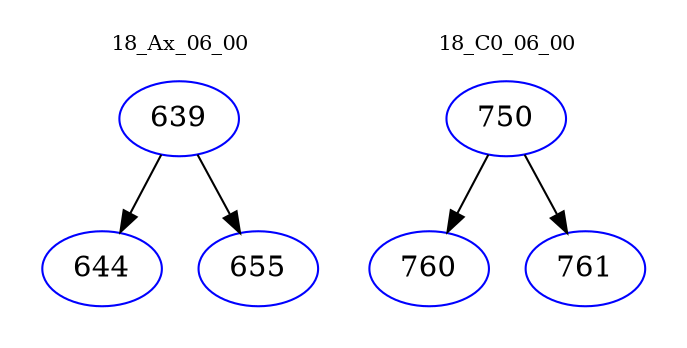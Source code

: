 digraph{
subgraph cluster_0 {
color = white
label = "18_Ax_06_00";
fontsize=10;
T0_639 [label="639", color="blue"]
T0_639 -> T0_644 [color="black"]
T0_644 [label="644", color="blue"]
T0_639 -> T0_655 [color="black"]
T0_655 [label="655", color="blue"]
}
subgraph cluster_1 {
color = white
label = "18_C0_06_00";
fontsize=10;
T1_750 [label="750", color="blue"]
T1_750 -> T1_760 [color="black"]
T1_760 [label="760", color="blue"]
T1_750 -> T1_761 [color="black"]
T1_761 [label="761", color="blue"]
}
}
